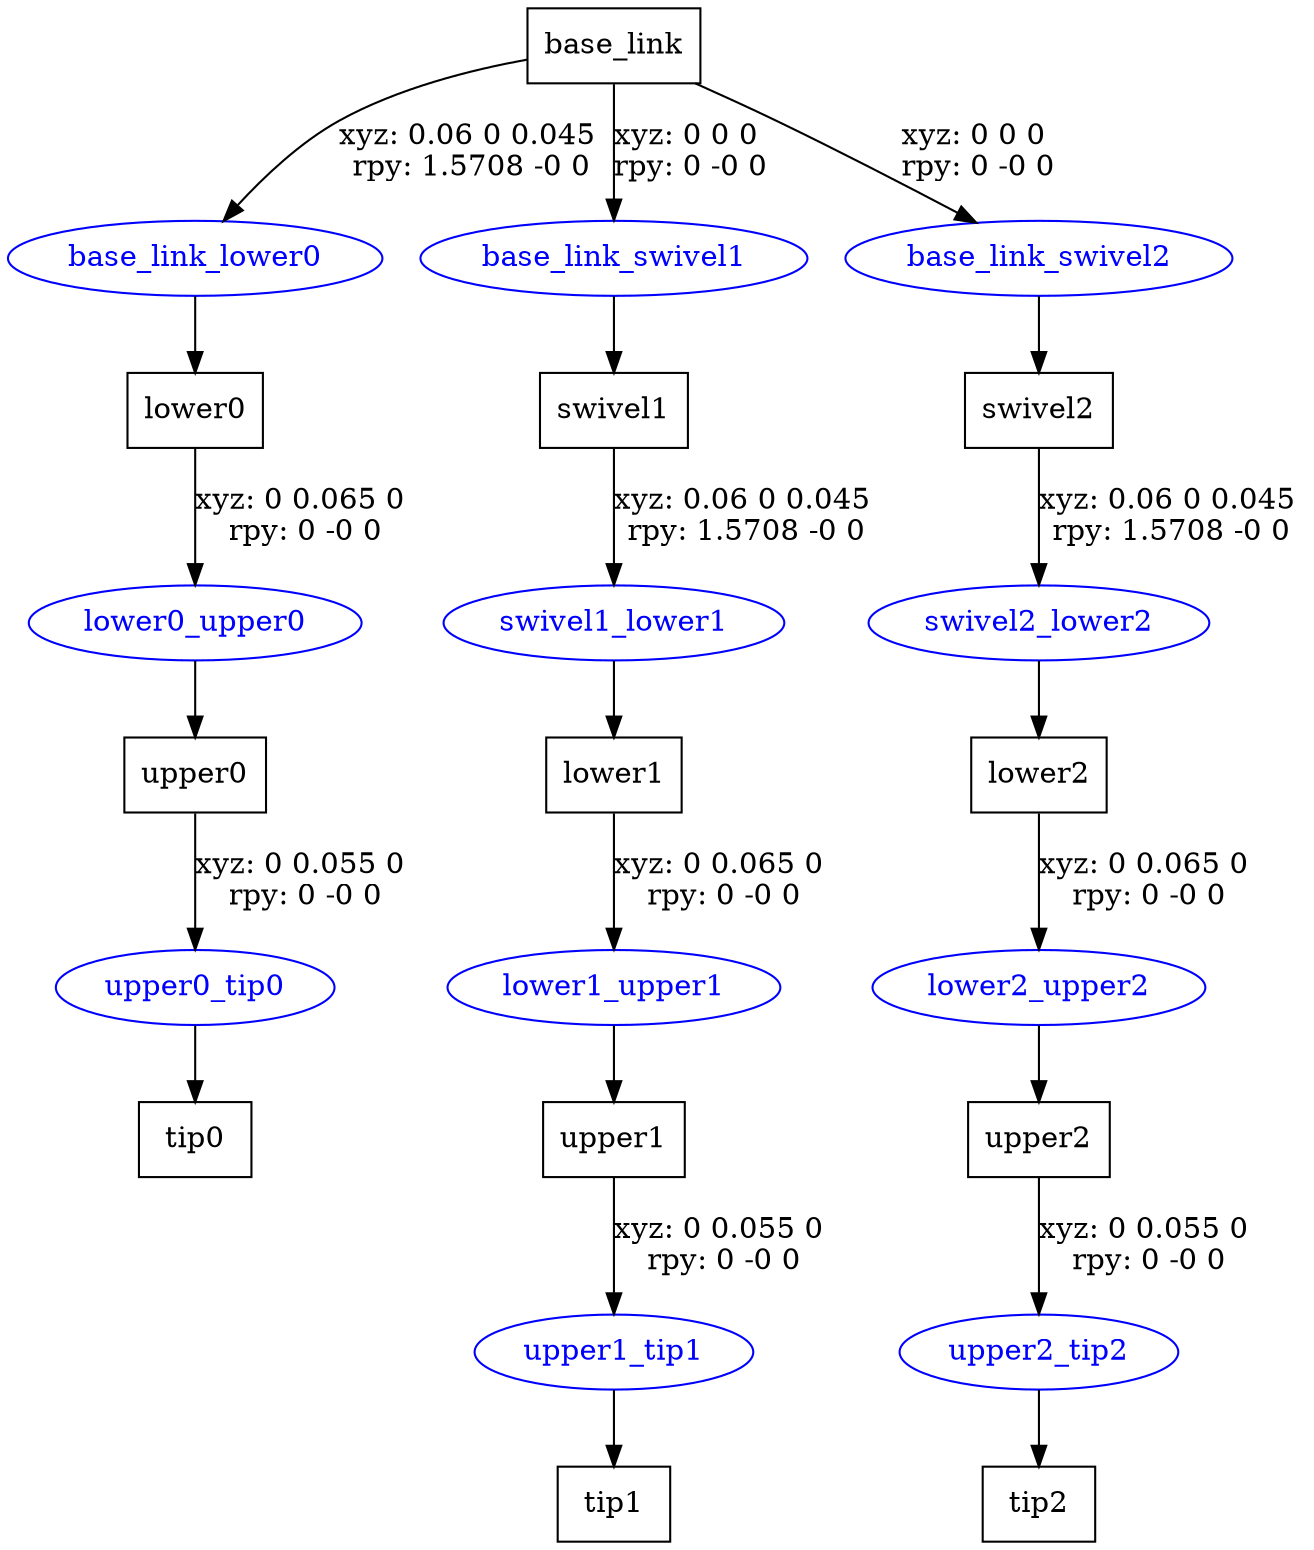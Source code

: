 digraph G {
node [shape=box];
"base_link" [label="base_link"];
"lower0" [label="lower0"];
"upper0" [label="upper0"];
"tip0" [label="tip0"];
"swivel1" [label="swivel1"];
"lower1" [label="lower1"];
"upper1" [label="upper1"];
"tip1" [label="tip1"];
"swivel2" [label="swivel2"];
"lower2" [label="lower2"];
"upper2" [label="upper2"];
"tip2" [label="tip2"];
node [shape=ellipse, color=blue, fontcolor=blue];
"base_link" -> "base_link_lower0" [label="xyz: 0.06 0 0.045 \nrpy: 1.5708 -0 0"]
"base_link_lower0" -> "lower0"
"lower0" -> "lower0_upper0" [label="xyz: 0 0.065 0 \nrpy: 0 -0 0"]
"lower0_upper0" -> "upper0"
"upper0" -> "upper0_tip0" [label="xyz: 0 0.055 0 \nrpy: 0 -0 0"]
"upper0_tip0" -> "tip0"
"base_link" -> "base_link_swivel1" [label="xyz: 0 0 0 \nrpy: 0 -0 0"]
"base_link_swivel1" -> "swivel1"
"swivel1" -> "swivel1_lower1" [label="xyz: 0.06 0 0.045 \nrpy: 1.5708 -0 0"]
"swivel1_lower1" -> "lower1"
"lower1" -> "lower1_upper1" [label="xyz: 0 0.065 0 \nrpy: 0 -0 0"]
"lower1_upper1" -> "upper1"
"upper1" -> "upper1_tip1" [label="xyz: 0 0.055 0 \nrpy: 0 -0 0"]
"upper1_tip1" -> "tip1"
"base_link" -> "base_link_swivel2" [label="xyz: 0 0 0 \nrpy: 0 -0 0"]
"base_link_swivel2" -> "swivel2"
"swivel2" -> "swivel2_lower2" [label="xyz: 0.06 0 0.045 \nrpy: 1.5708 -0 0"]
"swivel2_lower2" -> "lower2"
"lower2" -> "lower2_upper2" [label="xyz: 0 0.065 0 \nrpy: 0 -0 0"]
"lower2_upper2" -> "upper2"
"upper2" -> "upper2_tip2" [label="xyz: 0 0.055 0 \nrpy: 0 -0 0"]
"upper2_tip2" -> "tip2"
}
